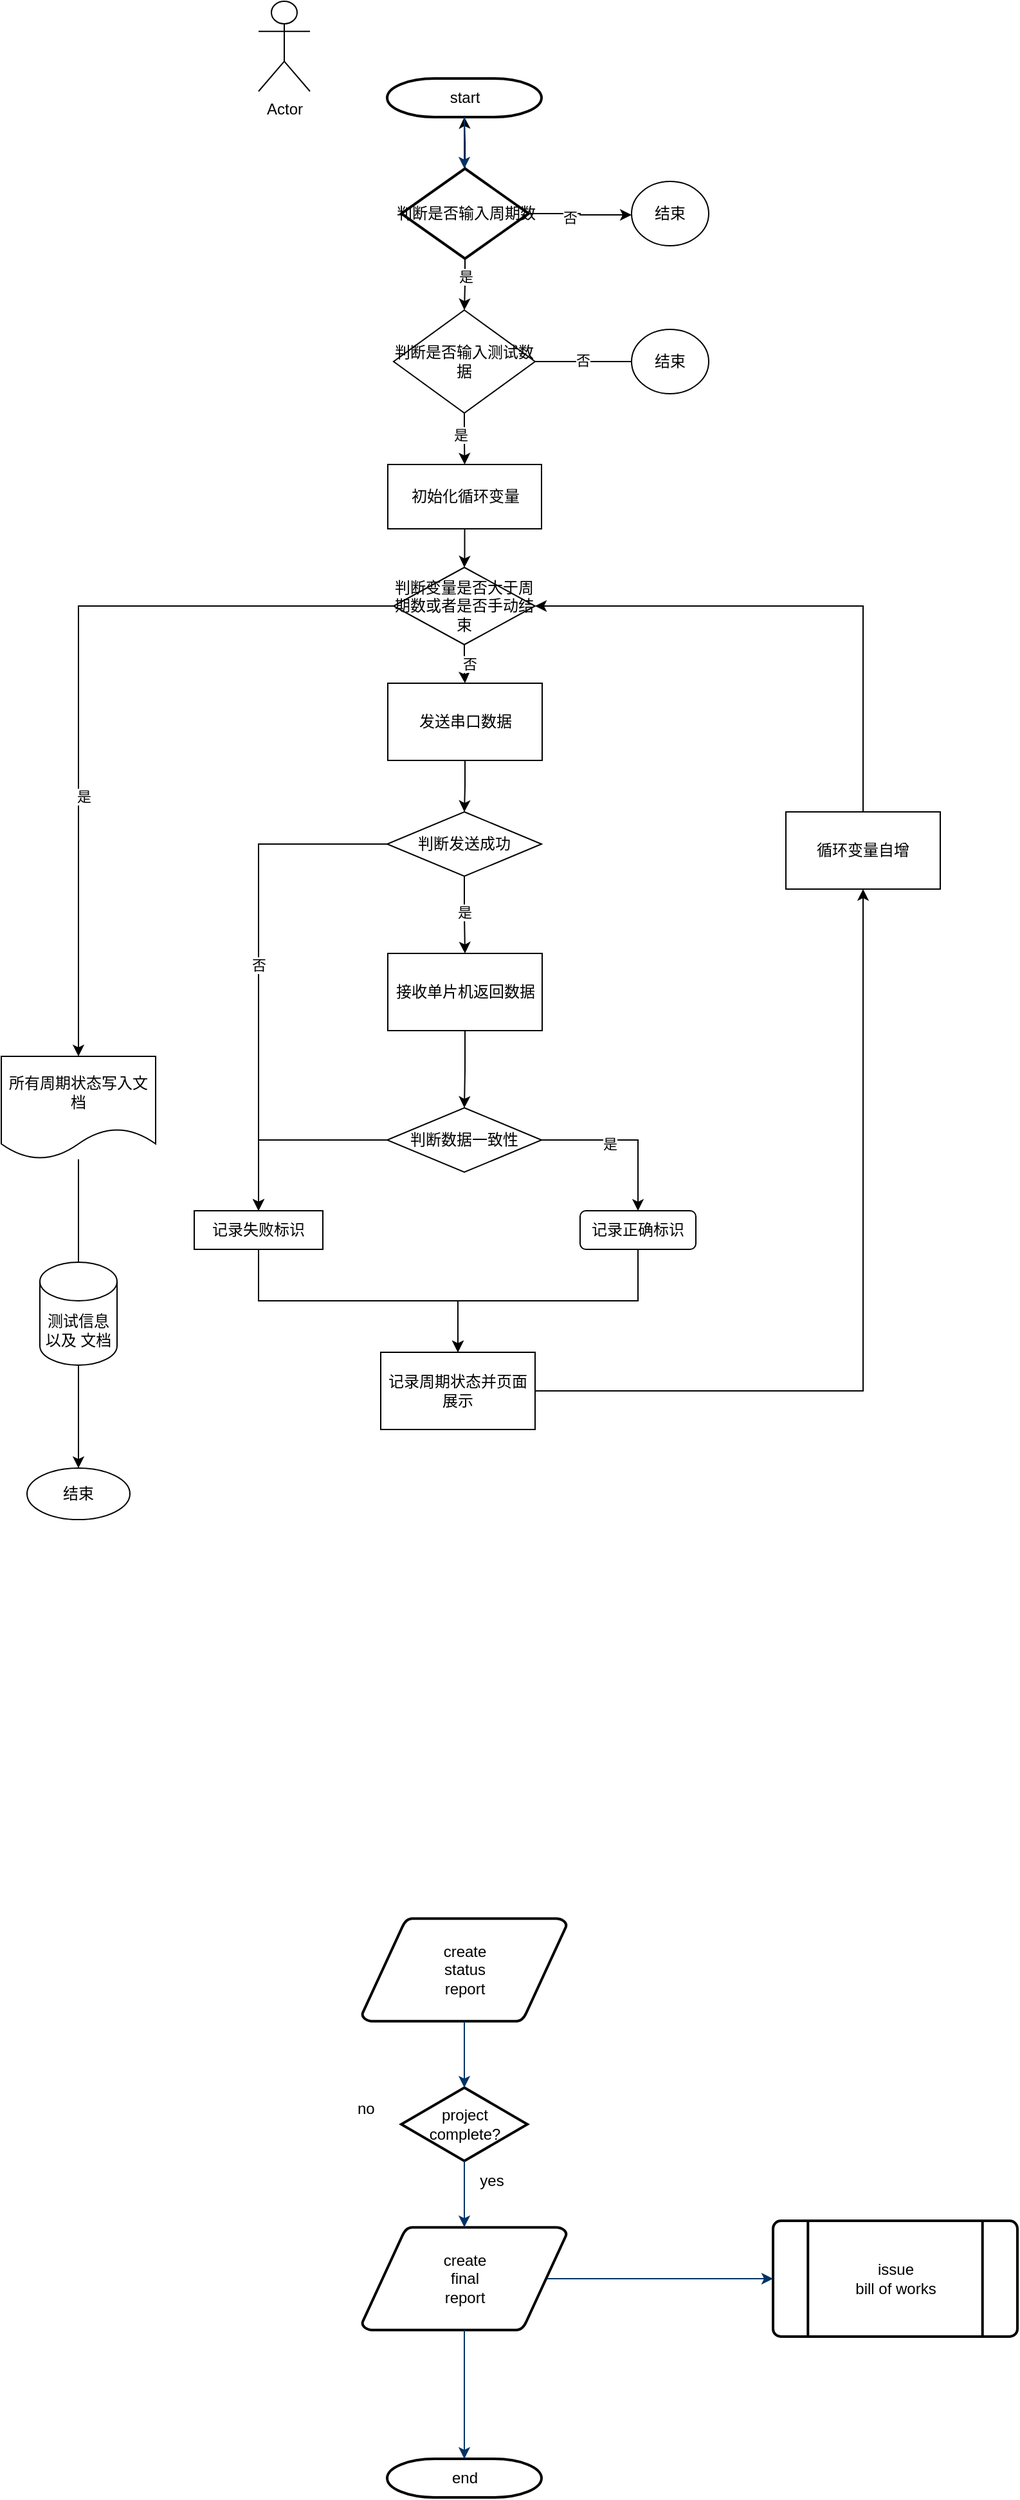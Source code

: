 <mxfile version="21.5.2" type="github">
  <diagram id="6a731a19-8d31-9384-78a2-239565b7b9f0" name="Page-1">
    <mxGraphModel dx="1946" dy="565" grid="1" gridSize="10" guides="1" tooltips="1" connect="1" arrows="1" fold="1" page="1" pageScale="1" pageWidth="1169" pageHeight="827" background="none" math="0" shadow="0">
      <root>
        <mxCell id="0" />
        <mxCell id="1" parent="0" />
        <mxCell id="2" value="start" style="shape=mxgraph.flowchart.terminator;strokeWidth=2;gradientColor=none;gradientDirection=north;fontStyle=0;html=1;" parent="1" vertex="1">
          <mxGeometry x="260" y="60" width="120" height="30" as="geometry" />
        </mxCell>
        <mxCell id="E7DTmkNFpHFhof6iy4eP-55" value="" style="edgeStyle=orthogonalEdgeStyle;rounded=0;orthogonalLoop=1;jettySize=auto;html=1;" edge="1" parent="1" source="6" target="2">
          <mxGeometry relative="1" as="geometry" />
        </mxCell>
        <mxCell id="E7DTmkNFpHFhof6iy4eP-58" style="edgeStyle=orthogonalEdgeStyle;rounded=0;orthogonalLoop=1;jettySize=auto;html=1;exitX=1;exitY=0.5;exitDx=0;exitDy=0;exitPerimeter=0;" edge="1" parent="1" source="6" target="E7DTmkNFpHFhof6iy4eP-62">
          <mxGeometry relative="1" as="geometry">
            <mxPoint x="450" y="165" as="targetPoint" />
            <Array as="points">
              <mxPoint x="410" y="165" />
              <mxPoint x="410" y="166" />
            </Array>
          </mxGeometry>
        </mxCell>
        <mxCell id="E7DTmkNFpHFhof6iy4eP-59" value="否" style="edgeLabel;html=1;align=center;verticalAlign=middle;resizable=0;points=[];" vertex="1" connectable="0" parent="E7DTmkNFpHFhof6iy4eP-58">
          <mxGeometry x="-0.205" y="-3" relative="1" as="geometry">
            <mxPoint as="offset" />
          </mxGeometry>
        </mxCell>
        <mxCell id="E7DTmkNFpHFhof6iy4eP-68" value="" style="edgeStyle=orthogonalEdgeStyle;rounded=0;orthogonalLoop=1;jettySize=auto;html=1;" edge="1" parent="1" source="6" target="E7DTmkNFpHFhof6iy4eP-65">
          <mxGeometry relative="1" as="geometry" />
        </mxCell>
        <mxCell id="E7DTmkNFpHFhof6iy4eP-69" value="是" style="edgeLabel;html=1;align=center;verticalAlign=middle;resizable=0;points=[];" vertex="1" connectable="0" parent="E7DTmkNFpHFhof6iy4eP-68">
          <mxGeometry x="-0.309" relative="1" as="geometry">
            <mxPoint as="offset" />
          </mxGeometry>
        </mxCell>
        <mxCell id="6" value="判断是否输入周期数" style="shape=mxgraph.flowchart.decision;strokeWidth=2;gradientColor=none;gradientDirection=north;fontStyle=0;html=1;" parent="1" vertex="1">
          <mxGeometry x="271" y="130" width="99" height="70" as="geometry" />
        </mxCell>
        <mxCell id="7" style="fontStyle=1;strokeColor=#003366;strokeWidth=1;html=1;" parent="1" source="2" edge="1">
          <mxGeometry relative="1" as="geometry">
            <mxPoint x="320" y="130" as="targetPoint" />
          </mxGeometry>
        </mxCell>
        <mxCell id="34" value="create&#xa;status&#xa;report" style="shape=mxgraph.flowchart.data;strokeWidth=2;gradientColor=none;gradientDirection=north;fontStyle=0;html=1;" parent="1" vertex="1">
          <mxGeometry x="240.5" y="1490" width="159" height="80" as="geometry" />
        </mxCell>
        <mxCell id="37" value="project&#xa;complete?" style="shape=mxgraph.flowchart.decision;strokeWidth=2;gradientColor=none;gradientDirection=north;fontStyle=0;html=1;" parent="1" vertex="1">
          <mxGeometry x="271" y="1621.5" width="98" height="57" as="geometry" />
        </mxCell>
        <mxCell id="38" value="create&#xa;final&#xa;report" style="shape=mxgraph.flowchart.data;strokeWidth=2;gradientColor=none;gradientDirection=north;fontStyle=0;html=1;" parent="1" vertex="1">
          <mxGeometry x="240.5" y="1730" width="159" height="80" as="geometry" />
        </mxCell>
        <mxCell id="39" value="issue&#xa;bill of works" style="shape=mxgraph.flowchart.predefined_process;strokeWidth=2;gradientColor=none;gradientDirection=north;fontStyle=0;html=1;" parent="1" vertex="1">
          <mxGeometry x="560" y="1725" width="190" height="90" as="geometry" />
        </mxCell>
        <mxCell id="40" value="end" style="shape=mxgraph.flowchart.terminator;strokeWidth=2;gradientColor=none;gradientDirection=north;fontStyle=0;html=1;" parent="1" vertex="1">
          <mxGeometry x="260" y="1910" width="120" height="30" as="geometry" />
        </mxCell>
        <mxCell id="41" value="" style="edgeStyle=elbowEdgeStyle;elbow=vertical;exitX=0.5;exitY=1;exitPerimeter=0;entryX=0.5;entryY=0;entryPerimeter=0;fontStyle=1;strokeColor=#003366;strokeWidth=1;html=1;" parent="1" source="34" target="37" edge="1">
          <mxGeometry width="100" height="100" as="geometry">
            <mxPoint y="100" as="sourcePoint" />
            <mxPoint x="100" as="targetPoint" />
          </mxGeometry>
        </mxCell>
        <mxCell id="42" value="" style="edgeStyle=elbowEdgeStyle;elbow=vertical;exitX=0.5;exitY=1;exitPerimeter=0;entryX=0.5;entryY=0;entryPerimeter=0;fontStyle=1;strokeColor=#003366;strokeWidth=1;html=1;" parent="1" source="37" target="38" edge="1">
          <mxGeometry width="100" height="100" as="geometry">
            <mxPoint y="100" as="sourcePoint" />
            <mxPoint x="100" as="targetPoint" />
          </mxGeometry>
        </mxCell>
        <mxCell id="43" value="" style="edgeStyle=elbowEdgeStyle;elbow=vertical;exitX=0.5;exitY=1;exitPerimeter=0;entryX=0.5;entryY=0;entryPerimeter=0;fontStyle=1;strokeColor=#003366;strokeWidth=1;html=1;" parent="1" source="38" target="40" edge="1">
          <mxGeometry width="100" height="100" as="geometry">
            <mxPoint y="100" as="sourcePoint" />
            <mxPoint x="100" as="targetPoint" />
          </mxGeometry>
        </mxCell>
        <mxCell id="44" value="" style="edgeStyle=elbowEdgeStyle;elbow=vertical;exitX=0.905;exitY=0.5;exitPerimeter=0;entryX=0;entryY=0.5;entryPerimeter=0;fontStyle=1;strokeColor=#003366;strokeWidth=1;html=1;" parent="1" source="38" target="39" edge="1">
          <mxGeometry width="100" height="100" as="geometry">
            <mxPoint y="100" as="sourcePoint" />
            <mxPoint x="100" as="targetPoint" />
          </mxGeometry>
        </mxCell>
        <mxCell id="53" value="yes" style="text;fontStyle=0;html=1;strokeColor=none;gradientColor=none;fillColor=none;strokeWidth=2;align=center;" parent="1" vertex="1">
          <mxGeometry x="321" y="1680" width="40" height="26" as="geometry" />
        </mxCell>
        <mxCell id="55" value="no" style="text;fontStyle=0;html=1;strokeColor=none;gradientColor=none;fillColor=none;strokeWidth=2;" parent="1" vertex="1">
          <mxGeometry x="235" y="1624" width="40" height="26" as="geometry" />
        </mxCell>
        <mxCell id="E7DTmkNFpHFhof6iy4eP-62" value="结束" style="ellipse;whiteSpace=wrap;html=1;" vertex="1" parent="1">
          <mxGeometry x="450" y="140" width="60" height="50" as="geometry" />
        </mxCell>
        <mxCell id="E7DTmkNFpHFhof6iy4eP-70" style="edgeStyle=orthogonalEdgeStyle;rounded=0;orthogonalLoop=1;jettySize=auto;html=1;exitX=1;exitY=0.5;exitDx=0;exitDy=0;" edge="1" parent="1" source="E7DTmkNFpHFhof6iy4eP-65">
          <mxGeometry relative="1" as="geometry">
            <mxPoint x="460" y="280" as="targetPoint" />
          </mxGeometry>
        </mxCell>
        <mxCell id="E7DTmkNFpHFhof6iy4eP-72" value="否" style="edgeLabel;html=1;align=center;verticalAlign=middle;resizable=0;points=[];" vertex="1" connectable="0" parent="E7DTmkNFpHFhof6iy4eP-70">
          <mxGeometry x="-0.152" y="1" relative="1" as="geometry">
            <mxPoint as="offset" />
          </mxGeometry>
        </mxCell>
        <mxCell id="E7DTmkNFpHFhof6iy4eP-77" value="" style="edgeStyle=orthogonalEdgeStyle;rounded=0;orthogonalLoop=1;jettySize=auto;html=1;" edge="1" parent="1" source="E7DTmkNFpHFhof6iy4eP-65" target="E7DTmkNFpHFhof6iy4eP-79">
          <mxGeometry relative="1" as="geometry">
            <mxPoint x="320" y="360" as="targetPoint" />
          </mxGeometry>
        </mxCell>
        <mxCell id="E7DTmkNFpHFhof6iy4eP-78" value="是" style="edgeLabel;html=1;align=center;verticalAlign=middle;resizable=0;points=[];" vertex="1" connectable="0" parent="E7DTmkNFpHFhof6iy4eP-77">
          <mxGeometry x="-0.15" y="-3" relative="1" as="geometry">
            <mxPoint as="offset" />
          </mxGeometry>
        </mxCell>
        <mxCell id="E7DTmkNFpHFhof6iy4eP-65" value="判断是否输入测试数据" style="rhombus;whiteSpace=wrap;html=1;" vertex="1" parent="1">
          <mxGeometry x="265" y="240" width="110" height="80" as="geometry" />
        </mxCell>
        <mxCell id="E7DTmkNFpHFhof6iy4eP-71" value="结束" style="ellipse;whiteSpace=wrap;html=1;" vertex="1" parent="1">
          <mxGeometry x="450" y="255" width="60" height="50" as="geometry" />
        </mxCell>
        <mxCell id="E7DTmkNFpHFhof6iy4eP-82" value="" style="edgeStyle=orthogonalEdgeStyle;rounded=0;orthogonalLoop=1;jettySize=auto;html=1;" edge="1" parent="1" source="E7DTmkNFpHFhof6iy4eP-79" target="E7DTmkNFpHFhof6iy4eP-81">
          <mxGeometry relative="1" as="geometry" />
        </mxCell>
        <mxCell id="E7DTmkNFpHFhof6iy4eP-79" value="初始化循环变量" style="rounded=0;whiteSpace=wrap;html=1;" vertex="1" parent="1">
          <mxGeometry x="260.5" y="360" width="119.5" height="50" as="geometry" />
        </mxCell>
        <mxCell id="E7DTmkNFpHFhof6iy4eP-84" value="" style="edgeStyle=orthogonalEdgeStyle;rounded=0;orthogonalLoop=1;jettySize=auto;html=1;" edge="1" parent="1" source="E7DTmkNFpHFhof6iy4eP-81" target="E7DTmkNFpHFhof6iy4eP-83">
          <mxGeometry relative="1" as="geometry" />
        </mxCell>
        <mxCell id="E7DTmkNFpHFhof6iy4eP-113" value="否" style="edgeLabel;html=1;align=center;verticalAlign=middle;resizable=0;points=[];" vertex="1" connectable="0" parent="E7DTmkNFpHFhof6iy4eP-84">
          <mxGeometry x="-0.213" y="3" relative="1" as="geometry">
            <mxPoint x="1" y="3" as="offset" />
          </mxGeometry>
        </mxCell>
        <mxCell id="E7DTmkNFpHFhof6iy4eP-116" style="edgeStyle=orthogonalEdgeStyle;rounded=0;orthogonalLoop=1;jettySize=auto;html=1;exitX=0;exitY=0.5;exitDx=0;exitDy=0;" edge="1" parent="1" source="E7DTmkNFpHFhof6iy4eP-81" target="E7DTmkNFpHFhof6iy4eP-115">
          <mxGeometry relative="1" as="geometry" />
        </mxCell>
        <mxCell id="E7DTmkNFpHFhof6iy4eP-117" value="是" style="edgeLabel;html=1;align=center;verticalAlign=middle;resizable=0;points=[];" vertex="1" connectable="0" parent="E7DTmkNFpHFhof6iy4eP-116">
          <mxGeometry x="0.321" y="4" relative="1" as="geometry">
            <mxPoint as="offset" />
          </mxGeometry>
        </mxCell>
        <mxCell id="E7DTmkNFpHFhof6iy4eP-81" value="判断变量是否大于周期数或者是否手动结束" style="rhombus;whiteSpace=wrap;html=1;" vertex="1" parent="1">
          <mxGeometry x="265" y="440" width="110" height="60" as="geometry" />
        </mxCell>
        <mxCell id="E7DTmkNFpHFhof6iy4eP-125" value="" style="edgeStyle=orthogonalEdgeStyle;rounded=0;orthogonalLoop=1;jettySize=auto;html=1;" edge="1" parent="1" source="E7DTmkNFpHFhof6iy4eP-83" target="E7DTmkNFpHFhof6iy4eP-124">
          <mxGeometry relative="1" as="geometry" />
        </mxCell>
        <mxCell id="E7DTmkNFpHFhof6iy4eP-83" value="发送串口数据" style="whiteSpace=wrap;html=1;" vertex="1" parent="1">
          <mxGeometry x="260.5" y="530" width="120" height="60" as="geometry" />
        </mxCell>
        <mxCell id="E7DTmkNFpHFhof6iy4eP-88" value="" style="edgeStyle=orthogonalEdgeStyle;rounded=0;orthogonalLoop=1;jettySize=auto;html=1;" edge="1" parent="1" source="E7DTmkNFpHFhof6iy4eP-85" target="E7DTmkNFpHFhof6iy4eP-87">
          <mxGeometry relative="1" as="geometry" />
        </mxCell>
        <mxCell id="E7DTmkNFpHFhof6iy4eP-85" value="接收单片机返回数据" style="whiteSpace=wrap;html=1;" vertex="1" parent="1">
          <mxGeometry x="260.5" y="740" width="120" height="60" as="geometry" />
        </mxCell>
        <mxCell id="E7DTmkNFpHFhof6iy4eP-90" value="" style="edgeStyle=orthogonalEdgeStyle;rounded=0;orthogonalLoop=1;jettySize=auto;html=1;" edge="1" parent="1" source="E7DTmkNFpHFhof6iy4eP-87" target="E7DTmkNFpHFhof6iy4eP-89">
          <mxGeometry relative="1" as="geometry" />
        </mxCell>
        <mxCell id="E7DTmkNFpHFhof6iy4eP-91" value="是" style="edgeLabel;html=1;align=center;verticalAlign=middle;resizable=0;points=[];" vertex="1" connectable="0" parent="E7DTmkNFpHFhof6iy4eP-90">
          <mxGeometry x="-0.187" y="-3" relative="1" as="geometry">
            <mxPoint as="offset" />
          </mxGeometry>
        </mxCell>
        <mxCell id="E7DTmkNFpHFhof6iy4eP-94" value="" style="edgeStyle=orthogonalEdgeStyle;rounded=0;orthogonalLoop=1;jettySize=auto;html=1;" edge="1" parent="1" source="E7DTmkNFpHFhof6iy4eP-87" target="E7DTmkNFpHFhof6iy4eP-93">
          <mxGeometry relative="1" as="geometry" />
        </mxCell>
        <mxCell id="E7DTmkNFpHFhof6iy4eP-87" value="判断数据一致性" style="rhombus;whiteSpace=wrap;html=1;" vertex="1" parent="1">
          <mxGeometry x="260" y="860" width="120" height="50" as="geometry" />
        </mxCell>
        <mxCell id="E7DTmkNFpHFhof6iy4eP-132" style="edgeStyle=orthogonalEdgeStyle;rounded=0;orthogonalLoop=1;jettySize=auto;html=1;exitX=0.5;exitY=1;exitDx=0;exitDy=0;entryX=0.5;entryY=0;entryDx=0;entryDy=0;" edge="1" parent="1" source="E7DTmkNFpHFhof6iy4eP-89" target="E7DTmkNFpHFhof6iy4eP-106">
          <mxGeometry relative="1" as="geometry" />
        </mxCell>
        <mxCell id="E7DTmkNFpHFhof6iy4eP-89" value="记录正确标识" style="rounded=1;whiteSpace=wrap;html=1;" vertex="1" parent="1">
          <mxGeometry x="410" y="940" width="90" height="30" as="geometry" />
        </mxCell>
        <mxCell id="E7DTmkNFpHFhof6iy4eP-130" style="edgeStyle=orthogonalEdgeStyle;rounded=0;orthogonalLoop=1;jettySize=auto;html=1;exitX=0.5;exitY=1;exitDx=0;exitDy=0;entryX=0.5;entryY=0;entryDx=0;entryDy=0;" edge="1" parent="1" source="E7DTmkNFpHFhof6iy4eP-93" target="E7DTmkNFpHFhof6iy4eP-106">
          <mxGeometry relative="1" as="geometry">
            <mxPoint x="315" y="1040" as="targetPoint" />
          </mxGeometry>
        </mxCell>
        <mxCell id="E7DTmkNFpHFhof6iy4eP-93" value="记录失败标识" style="whiteSpace=wrap;html=1;" vertex="1" parent="1">
          <mxGeometry x="110" y="940" width="100" height="30" as="geometry" />
        </mxCell>
        <mxCell id="E7DTmkNFpHFhof6iy4eP-110" style="edgeStyle=orthogonalEdgeStyle;rounded=0;orthogonalLoop=1;jettySize=auto;html=1;exitX=1;exitY=0.5;exitDx=0;exitDy=0;entryX=0.5;entryY=1;entryDx=0;entryDy=0;" edge="1" parent="1" source="E7DTmkNFpHFhof6iy4eP-106" target="E7DTmkNFpHFhof6iy4eP-109">
          <mxGeometry relative="1" as="geometry" />
        </mxCell>
        <mxCell id="E7DTmkNFpHFhof6iy4eP-106" value="记录周期状态并页面展示" style="rounded=0;whiteSpace=wrap;html=1;" vertex="1" parent="1">
          <mxGeometry x="255" y="1050" width="120" height="60" as="geometry" />
        </mxCell>
        <mxCell id="E7DTmkNFpHFhof6iy4eP-111" style="edgeStyle=orthogonalEdgeStyle;rounded=0;orthogonalLoop=1;jettySize=auto;html=1;exitX=0.5;exitY=0;exitDx=0;exitDy=0;entryX=1;entryY=0.5;entryDx=0;entryDy=0;" edge="1" parent="1" source="E7DTmkNFpHFhof6iy4eP-109" target="E7DTmkNFpHFhof6iy4eP-81">
          <mxGeometry relative="1" as="geometry" />
        </mxCell>
        <mxCell id="E7DTmkNFpHFhof6iy4eP-109" value="循环变量自增" style="rounded=0;whiteSpace=wrap;html=1;" vertex="1" parent="1">
          <mxGeometry x="570" y="630" width="120" height="60" as="geometry" />
        </mxCell>
        <mxCell id="E7DTmkNFpHFhof6iy4eP-118" style="edgeStyle=orthogonalEdgeStyle;rounded=0;orthogonalLoop=1;jettySize=auto;html=1;" edge="1" parent="1" source="E7DTmkNFpHFhof6iy4eP-115">
          <mxGeometry relative="1" as="geometry">
            <mxPoint x="20" y="990" as="targetPoint" />
          </mxGeometry>
        </mxCell>
        <mxCell id="E7DTmkNFpHFhof6iy4eP-115" value="所有周期状态写入文档" style="shape=document;whiteSpace=wrap;html=1;boundedLbl=1;" vertex="1" parent="1">
          <mxGeometry x="-40" y="820" width="120" height="80" as="geometry" />
        </mxCell>
        <mxCell id="E7DTmkNFpHFhof6iy4eP-122" value="" style="edgeStyle=orthogonalEdgeStyle;rounded=0;orthogonalLoop=1;jettySize=auto;html=1;" edge="1" parent="1" source="E7DTmkNFpHFhof6iy4eP-119" target="E7DTmkNFpHFhof6iy4eP-121">
          <mxGeometry relative="1" as="geometry" />
        </mxCell>
        <mxCell id="E7DTmkNFpHFhof6iy4eP-119" value="测试信息以及 文档" style="shape=cylinder3;whiteSpace=wrap;html=1;boundedLbl=1;backgroundOutline=1;size=15;" vertex="1" parent="1">
          <mxGeometry x="-10" y="980" width="60" height="80" as="geometry" />
        </mxCell>
        <mxCell id="E7DTmkNFpHFhof6iy4eP-121" value="结束" style="ellipse;whiteSpace=wrap;html=1;" vertex="1" parent="1">
          <mxGeometry x="-20" y="1140" width="80" height="40" as="geometry" />
        </mxCell>
        <mxCell id="E7DTmkNFpHFhof6iy4eP-126" value="" style="edgeStyle=orthogonalEdgeStyle;rounded=0;orthogonalLoop=1;jettySize=auto;html=1;" edge="1" parent="1" source="E7DTmkNFpHFhof6iy4eP-124" target="E7DTmkNFpHFhof6iy4eP-85">
          <mxGeometry relative="1" as="geometry" />
        </mxCell>
        <mxCell id="E7DTmkNFpHFhof6iy4eP-127" value="是" style="edgeLabel;html=1;align=center;verticalAlign=middle;resizable=0;points=[];" vertex="1" connectable="0" parent="E7DTmkNFpHFhof6iy4eP-126">
          <mxGeometry x="-0.081" relative="1" as="geometry">
            <mxPoint as="offset" />
          </mxGeometry>
        </mxCell>
        <mxCell id="E7DTmkNFpHFhof6iy4eP-128" style="edgeStyle=orthogonalEdgeStyle;rounded=0;orthogonalLoop=1;jettySize=auto;html=1;exitX=0;exitY=0.5;exitDx=0;exitDy=0;entryX=0.5;entryY=0;entryDx=0;entryDy=0;" edge="1" parent="1" source="E7DTmkNFpHFhof6iy4eP-124" target="E7DTmkNFpHFhof6iy4eP-93">
          <mxGeometry relative="1" as="geometry" />
        </mxCell>
        <mxCell id="E7DTmkNFpHFhof6iy4eP-129" value="否" style="edgeLabel;html=1;align=center;verticalAlign=middle;resizable=0;points=[];" vertex="1" connectable="0" parent="E7DTmkNFpHFhof6iy4eP-128">
          <mxGeometry x="0.008" relative="1" as="geometry">
            <mxPoint as="offset" />
          </mxGeometry>
        </mxCell>
        <mxCell id="E7DTmkNFpHFhof6iy4eP-124" value="判断发送成功" style="rhombus;whiteSpace=wrap;html=1;" vertex="1" parent="1">
          <mxGeometry x="260" y="630" width="120" height="50" as="geometry" />
        </mxCell>
        <mxCell id="E7DTmkNFpHFhof6iy4eP-133" value="Actor" style="shape=umlActor;verticalLabelPosition=bottom;verticalAlign=top;html=1;outlineConnect=0;" vertex="1" parent="1">
          <mxGeometry x="160" width="40" height="70" as="geometry" />
        </mxCell>
      </root>
    </mxGraphModel>
  </diagram>
</mxfile>
